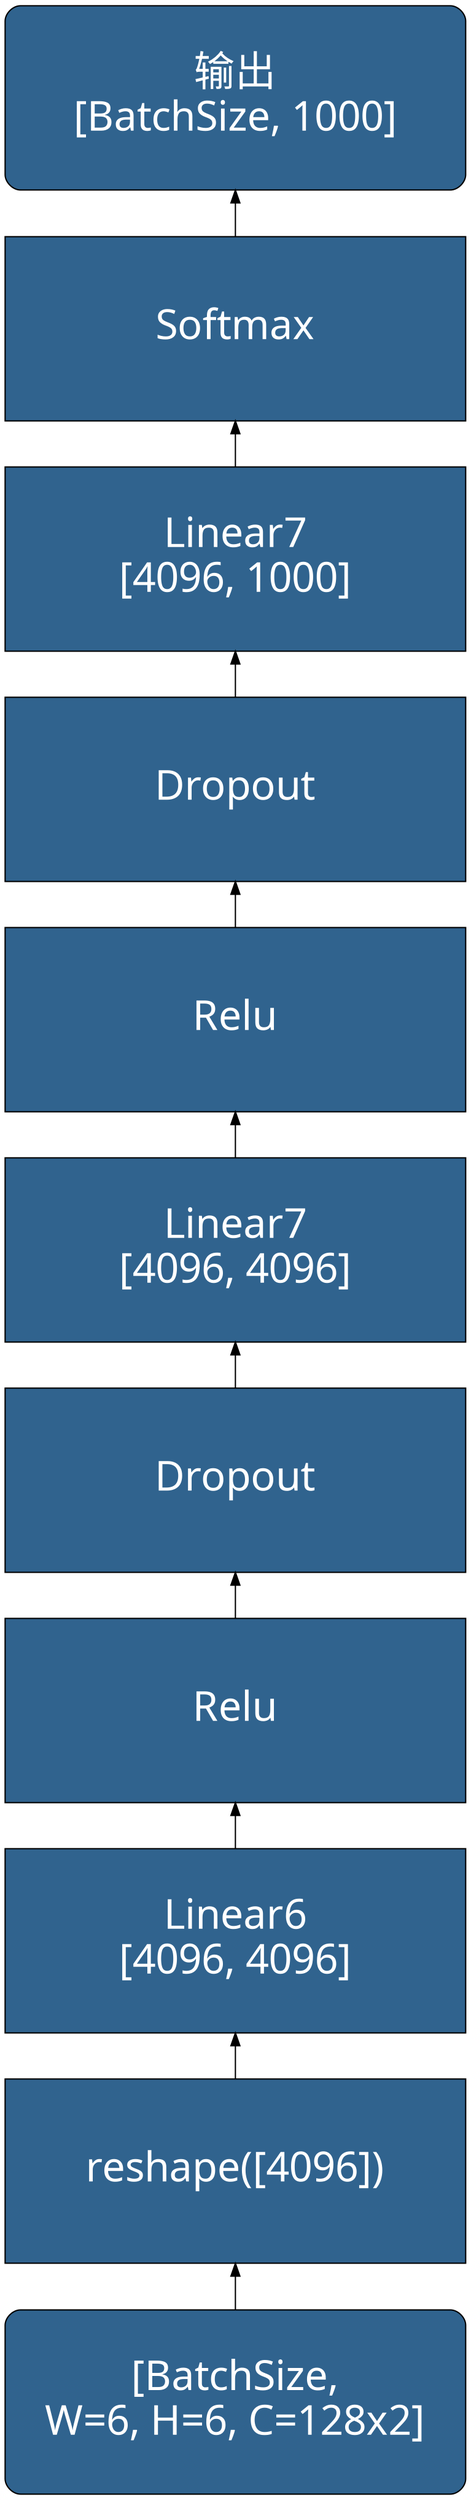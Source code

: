 digraph AlexNetL678 {
	rankdir=BT
    node [
		style=filled, 
		color=Black
		fontcolor=White, 
		fillcolor="#30638e", 
		fontname="SimHei",
		fontsize=32,
		width=5, height=2,
		shape="box",
	]


    featmap52 [label="[BatchSize,\nW=6, H=6, C=128x2]", shape="Mrecord"]
    reshape [label="reshape([4096])"]
    linear6 [label="Linear6\n[4096, 4096]"]
    relu6 [label="Relu"]
    dropout6 [label="Dropout"]
    linear7 [label="Linear7\n[4096, 4096]"]
    relu7 [label="Relu"]
    dropout7 [label="Dropout"]
    linear8 [label="Linear7\n[4096, 1000]"]
    softmax [label="Softmax"]
    oup [label="输出\n[BatchSize, 1000]", shape="Mrecord"]

    featmap52 -> reshape -> linear6 -> relu6 -> dropout6 ->
        linear7 -> relu7 -> dropout7 -> linear8 -> softmax -> oup

}